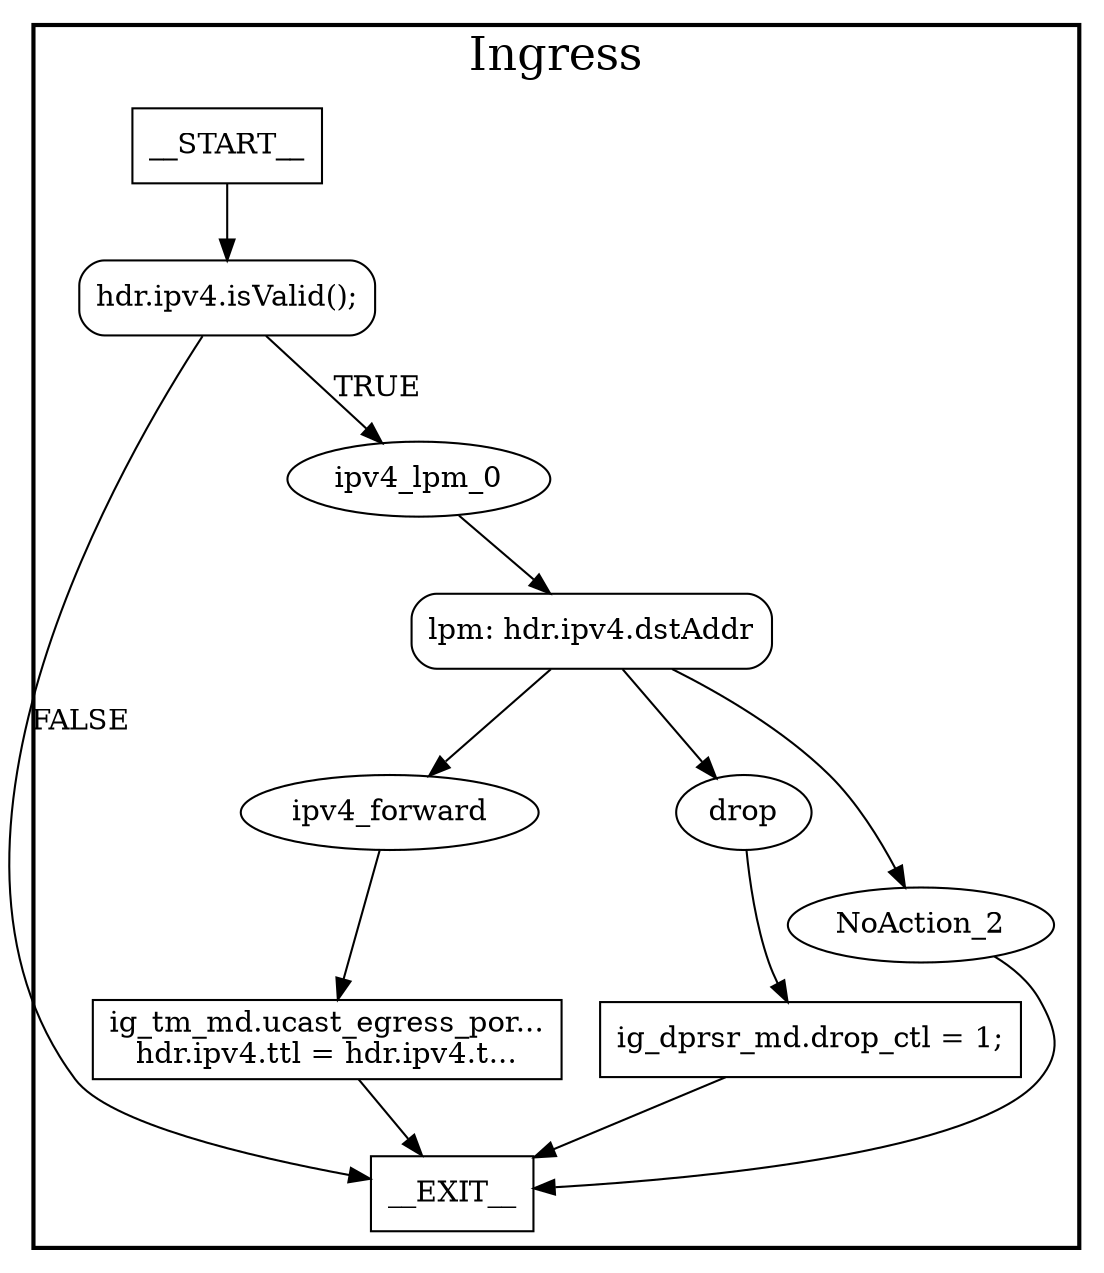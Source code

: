 digraph Ingress {
subgraph cluster {
graph [
fontsize="22pt", label=Ingress, style=bold];
0[label=__START__, margin="", shape=rectangle, style=solid];
1[label=__EXIT__, margin="", shape=rectangle, style=solid];
2[label="hdr.ipv4.isValid();", margin="", shape=rectangle, style=rounded];
3[label=ipv4_lpm_0, margin="", shape=ellipse, style=solid];
4[label="lpm: hdr.ipv4.dstAddr\n", margin="", shape=rectangle, style=rounded];
5[label=ipv4_forward, margin="", shape=ellipse, style=solid];
6[label="ig_tm_md.ucast_egress_por...\nhdr.ipv4.ttl = hdr.ipv4.t...", margin="", shape=rectangle, style=solid];
7[label=drop, margin="", shape=ellipse, style=solid];
8[label="ig_dprsr_md.drop_ctl = 1;", margin="", shape=rectangle, style=solid];
9[label=NoAction_2, margin="", shape=ellipse, style=solid];
0 -> 2[label=""];
2 -> 3[label=TRUE];
2 -> 1[label=FALSE];
3 -> 4[label=""];
4 -> 5[label=""];
4 -> 7[label=""];
4 -> 9[label=""];
5 -> 6[label=""];
6 -> 1[label=""];
7 -> 8[label=""];
8 -> 1[label=""];
9 -> 1[label=""];
}
}
